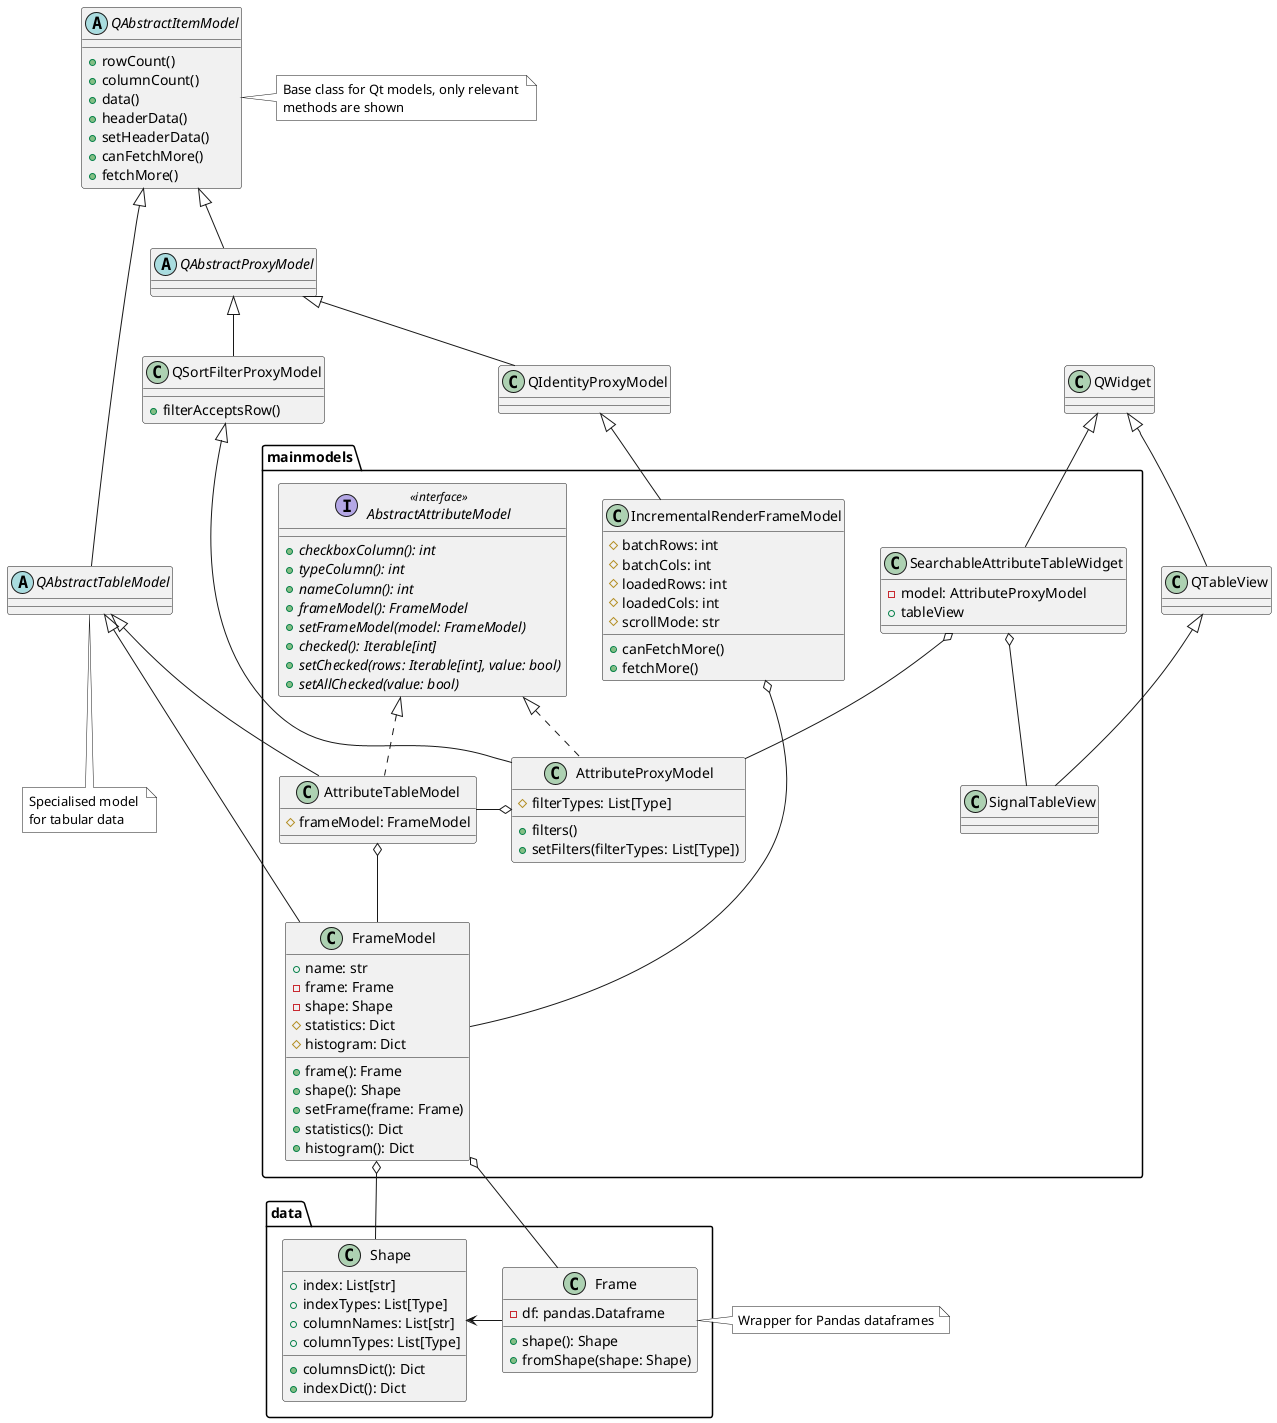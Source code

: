 @startuml models
!define COMMENT(x) <color:grey>x</color>
skinparam groupInheritance 3

abstract class QAbstractItemModel {
  + rowCount()
  + columnCount()
  + data()
  + headerData()
  + setHeaderData()
  + canFetchMore()
  + fetchMore()
}
note right of QAbstractItemModel #white
Base class for Qt models, only relevant 
methods are shown
endnote

abstract class QAbstractTableModel

note bottom of QAbstractTableModel #white
Specialised model 
for tabular data
endnote

abstract class QAbstractProxyModel
class QSortFilterProxyModel {
  + filterAcceptsRow()
}
class QIdentityProxyModel
class QWidget
class QTableView
QWidget <|-- QTableView
QAbstractItemModel <|-- QAbstractProxyModel
QAbstractItemModel <|---- QAbstractTableModel
QAbstractProxyModel <|-- QSortFilterProxyModel 
QAbstractProxyModel <|-- QIdentityProxyModel

package data {
  class Shape {
    + index: List[str]
    + indexTypes: List[Type]
    + columnNames: List[str]
    + columnTypes: List[Type]
    + columnsDict(): Dict
    + indexDict(): Dict
  }

  class Frame {
    - df: pandas.Dataframe
    + shape(): Shape
    + fromShape(shape: Shape)
  }
}

Frame -> Shape
note right of Frame #white
Wrapper for Pandas dataframes
endnote

package mainmodels {
class FrameModel {
  + name: str
  - frame: Frame
  - shape: Shape
  # statistics: Dict
  # histogram: Dict

  + frame(): Frame
  + shape(): Shape
  + setFrame(frame: Frame)
  + statistics(): Dict
  + histogram(): Dict
}

QAbstractTableModel <|-- FrameModel
FrameModel o-- Frame
FrameModel o-- Shape

class IncrementalRenderFrameModel {
  # batchRows: int
  # batchCols: int
  # loadedRows: int
  # loadedCols: int
  # scrollMode: str
  + canFetchMore()
  + fetchMore()
}
QIdentityProxyModel <|-- IncrementalRenderFrameModel
IncrementalRenderFrameModel o--- FrameModel

interface AbstractAttributeModel <<interface>> {
  + {abstract} checkboxColumn(): int
  + {abstract} typeColumn(): int
  + {abstract} nameColumn(): int
  + {abstract} frameModel(): FrameModel
  + {abstract} setFrameModel(model: FrameModel)
  + {abstract} checked(): Iterable[int]
  + {abstract} setChecked(rows: Iterable[int], value: bool)
  + {abstract} setAllChecked(value: bool)
}

class AttributeTableModel {
  # frameModel: FrameModel
}
QAbstractTableModel <|-- AttributeTableModel
AbstractAttributeModel <|.. AttributeTableModel
AttributeTableModel o-- FrameModel

class AttributeProxyModel {
  # filterTypes: List[Type]
  + filters()
  + setFilters(filterTypes: List[Type])
}
QSortFilterProxyModel <|-- AttributeProxyModel
AbstractAttributeModel <|.. AttributeProxyModel
AttributeProxyModel o- AttributeTableModel


class SearchableAttributeTableWidget {
  - model: AttributeProxyModel
  + tableView
}
QWidget <|-- SearchableAttributeTableWidget
SearchableAttributeTableWidget o-- AttributeProxyModel
SearchableAttributeTableWidget o-- SignalTableView

class SignalTableView
QTableView <|-- SignalTableView
}

@enduml


@startuml workbench

package workbench {

class WorkbenchModel {
  - workbench: List[FrameModel]
  - nameToIndex: Dict[str, int]
  + modelList(): List[FrameModel]
  + modelDict(): Dict[str, FrameModel]
  + names(): List[str]
  + getDataframeModelByIndex(index: int): FrameModel
  + getDataframeModelByName(name: str): FrameModel
  + setDataframeByName(name: str, value: Frame)
}

class WorkbenchView {
  # editable: bool
  + mousePressEvent(event)
  + mouseMoveEvent(event)
  + mouseReleaseEvent(event)
  + contextMenuEvent(event)
} 
}

class FrameModel {
  + name: str
  - frame: Frame
}

class Frame {
    - df: pandas.Dataframe
    + shape(): Shape
    + fromShape(shape: Shape)
}

abstract class QAbstractTableModel

QAbstractTableModel <|-- WorkbenchModel
QTableView <|-- WorkbenchView
FrameModel o- Frame
WorkbenchModel *-- FrameModel

@enduml